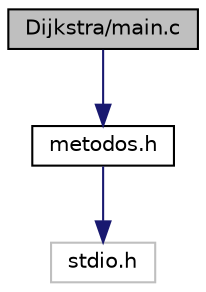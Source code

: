 digraph "Dijkstra/main.c"
{
 // LATEX_PDF_SIZE
  edge [fontname="Helvetica",fontsize="10",labelfontname="Helvetica",labelfontsize="10"];
  node [fontname="Helvetica",fontsize="10",shape=record];
  Node1 [label="Dijkstra/main.c",height=0.2,width=0.4,color="black", fillcolor="grey75", style="filled", fontcolor="black",tooltip="Funcion principal."];
  Node1 -> Node2 [color="midnightblue",fontsize="10",style="solid",fontname="Helvetica"];
  Node2 [label="metodos.h",height=0.2,width=0.4,color="black", fillcolor="white", style="filled",URL="$metodos_8h.html",tooltip=" "];
  Node2 -> Node3 [color="midnightblue",fontsize="10",style="solid",fontname="Helvetica"];
  Node3 [label="stdio.h",height=0.2,width=0.4,color="grey75", fillcolor="white", style="filled",tooltip=" "];
}

